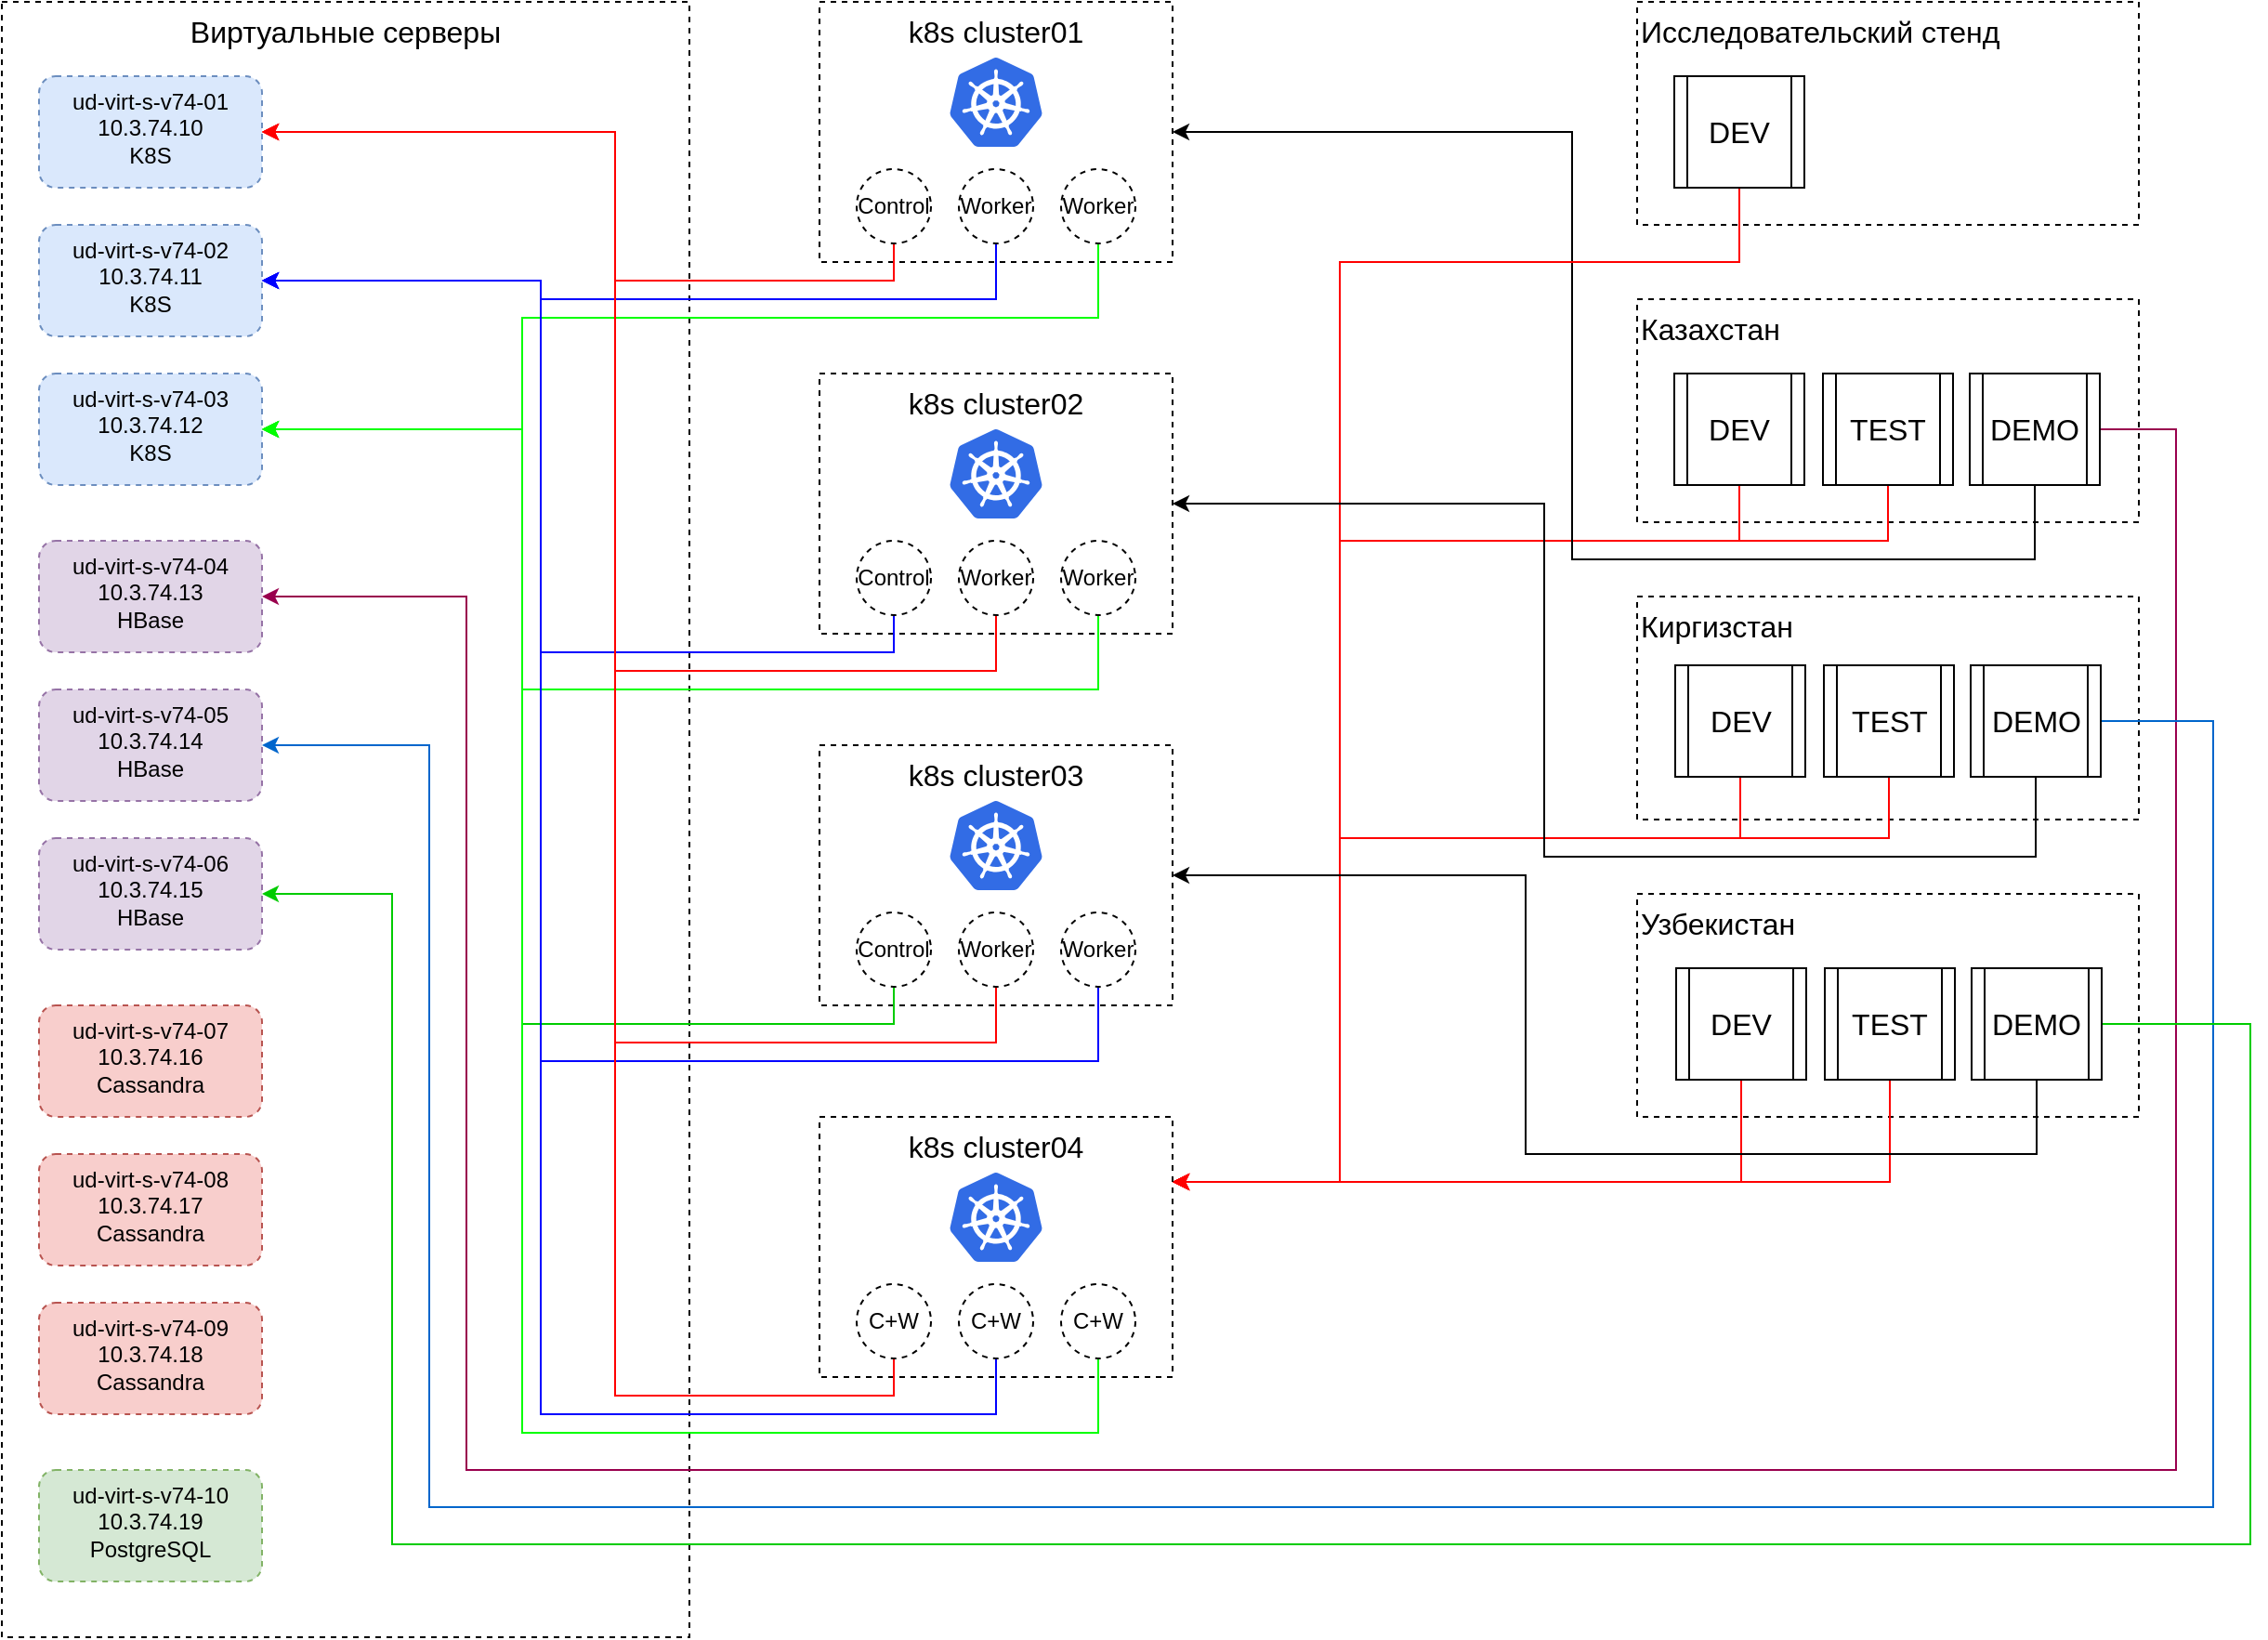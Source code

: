 <mxfile version="12.9.9" type="github">
  <diagram id="Ht1M8jgEwFfnCIfOTk4-" name="Page-1">
    <mxGraphModel dx="1568" dy="1790" grid="1" gridSize="10" guides="1" tooltips="1" connect="1" arrows="1" fold="1" page="1" pageScale="1" pageWidth="1169" pageHeight="827" math="0" shadow="0">
      <root>
        <mxCell id="0" />
        <mxCell id="1" parent="0" />
        <mxCell id="QKLWtCtMvJlHInnlzFwb-16" value="Виртуальные серверы" style="rounded=0;whiteSpace=wrap;html=1;dashed=1;align=center;verticalAlign=top;fontSize=16;" vertex="1" parent="1">
          <mxGeometry x="40" y="-800" width="370" height="880" as="geometry" />
        </mxCell>
        <mxCell id="QKLWtCtMvJlHInnlzFwb-18" value="ud-virt-s-v74-01&lt;br&gt;10.3.74.10&lt;br&gt;K8S" style="rounded=1;whiteSpace=wrap;html=1;dashed=1;align=center;verticalAlign=top;fillColor=#dae8fc;strokeColor=#6c8ebf;" vertex="1" parent="1">
          <mxGeometry x="60" y="-760" width="120" height="60" as="geometry" />
        </mxCell>
        <mxCell id="QKLWtCtMvJlHInnlzFwb-19" value="ud-virt-s-v74-02&lt;br&gt;10.3.74.11&lt;br&gt;K8S" style="rounded=1;whiteSpace=wrap;html=1;dashed=1;align=center;verticalAlign=top;fillColor=#dae8fc;strokeColor=#6c8ebf;" vertex="1" parent="1">
          <mxGeometry x="60" y="-680" width="120" height="60" as="geometry" />
        </mxCell>
        <mxCell id="QKLWtCtMvJlHInnlzFwb-20" value="ud-virt-s-v74-03&lt;br&gt;10.3.74.12&lt;br&gt;K8S" style="rounded=1;whiteSpace=wrap;html=1;dashed=1;align=center;verticalAlign=top;fillColor=#dae8fc;strokeColor=#6c8ebf;" vertex="1" parent="1">
          <mxGeometry x="60" y="-600" width="120" height="60" as="geometry" />
        </mxCell>
        <mxCell id="QKLWtCtMvJlHInnlzFwb-21" value="ud-virt-s-v74-07&lt;br&gt;10.3.74.16&lt;br&gt;Cassandra" style="rounded=1;whiteSpace=wrap;html=1;dashed=1;align=center;verticalAlign=top;fillColor=#f8cecc;strokeColor=#b85450;" vertex="1" parent="1">
          <mxGeometry x="60" y="-260" width="120" height="60" as="geometry" />
        </mxCell>
        <mxCell id="QKLWtCtMvJlHInnlzFwb-22" value="ud-virt-s-v74-08&lt;br&gt;10.3.74.17&lt;br&gt;Cassandra" style="rounded=1;whiteSpace=wrap;html=1;dashed=1;align=center;verticalAlign=top;fillColor=#f8cecc;strokeColor=#b85450;" vertex="1" parent="1">
          <mxGeometry x="60" y="-180" width="120" height="60" as="geometry" />
        </mxCell>
        <mxCell id="QKLWtCtMvJlHInnlzFwb-23" value="ud-virt-s-v74-09&lt;br&gt;10.3.74.18&lt;br&gt;Cassandra" style="rounded=1;whiteSpace=wrap;html=1;dashed=1;align=center;verticalAlign=top;fillColor=#f8cecc;strokeColor=#b85450;" vertex="1" parent="1">
          <mxGeometry x="60" y="-100" width="120" height="60" as="geometry" />
        </mxCell>
        <mxCell id="QKLWtCtMvJlHInnlzFwb-24" value="ud-virt-s-v74-04&lt;br&gt;10.3.74.13&lt;br&gt;HBase" style="rounded=1;whiteSpace=wrap;html=1;dashed=1;align=center;verticalAlign=top;fillColor=#e1d5e7;strokeColor=#9673a6;" vertex="1" parent="1">
          <mxGeometry x="60" y="-510" width="120" height="60" as="geometry" />
        </mxCell>
        <mxCell id="QKLWtCtMvJlHInnlzFwb-25" value="ud-virt-s-v74-05&lt;br&gt;10.3.74.14&lt;br&gt;HBase" style="rounded=1;whiteSpace=wrap;html=1;dashed=1;align=center;verticalAlign=top;fillColor=#e1d5e7;strokeColor=#9673a6;" vertex="1" parent="1">
          <mxGeometry x="60" y="-430" width="120" height="60" as="geometry" />
        </mxCell>
        <mxCell id="QKLWtCtMvJlHInnlzFwb-26" value="ud-virt-s-v74-06&lt;br&gt;10.3.74.15&lt;br&gt;HBase" style="rounded=1;whiteSpace=wrap;html=1;dashed=1;align=center;verticalAlign=top;fillColor=#e1d5e7;strokeColor=#9673a6;" vertex="1" parent="1">
          <mxGeometry x="60" y="-350" width="120" height="60" as="geometry" />
        </mxCell>
        <mxCell id="QKLWtCtMvJlHInnlzFwb-27" value="ud-virt-s-v74-10&lt;br&gt;10.3.74.19&lt;br&gt;PostgreSQL" style="rounded=1;whiteSpace=wrap;html=1;dashed=1;align=center;verticalAlign=top;fillColor=#d5e8d4;strokeColor=#82b366;" vertex="1" parent="1">
          <mxGeometry x="60" y="-10" width="120" height="60" as="geometry" />
        </mxCell>
        <mxCell id="QKLWtCtMvJlHInnlzFwb-28" value="Исследовательский стенд" style="rounded=0;whiteSpace=wrap;html=1;dashed=1;align=left;verticalAlign=top;fontSize=16;" vertex="1" parent="1">
          <mxGeometry x="920" y="-800" width="270" height="120" as="geometry" />
        </mxCell>
        <mxCell id="QKLWtCtMvJlHInnlzFwb-29" value="Казахстан" style="rounded=0;whiteSpace=wrap;html=1;dashed=1;align=left;verticalAlign=top;fontSize=16;" vertex="1" parent="1">
          <mxGeometry x="920" y="-640" width="270" height="120" as="geometry" />
        </mxCell>
        <mxCell id="QKLWtCtMvJlHInnlzFwb-30" value="Киргизстан" style="rounded=0;whiteSpace=wrap;html=1;dashed=1;align=left;verticalAlign=top;fontSize=16;" vertex="1" parent="1">
          <mxGeometry x="920" y="-480" width="270" height="120" as="geometry" />
        </mxCell>
        <mxCell id="QKLWtCtMvJlHInnlzFwb-31" value="Узбекистан" style="rounded=0;whiteSpace=wrap;html=1;dashed=1;align=left;verticalAlign=top;fontSize=16;" vertex="1" parent="1">
          <mxGeometry x="920" y="-320" width="270" height="120" as="geometry" />
        </mxCell>
        <mxCell id="QKLWtCtMvJlHInnlzFwb-97" style="edgeStyle=orthogonalEdgeStyle;rounded=0;orthogonalLoop=1;jettySize=auto;html=1;exitX=0.5;exitY=1;exitDx=0;exitDy=0;entryX=1;entryY=0.25;entryDx=0;entryDy=0;strokeColor=#FF0000;fontSize=12;fontColor=#000000;" edge="1" parent="1" source="QKLWtCtMvJlHInnlzFwb-35" target="QKLWtCtMvJlHInnlzFwb-90">
          <mxGeometry relative="1" as="geometry">
            <Array as="points">
              <mxPoint x="975" y="-510" />
              <mxPoint x="760" y="-510" />
              <mxPoint x="760" y="-165" />
            </Array>
          </mxGeometry>
        </mxCell>
        <mxCell id="QKLWtCtMvJlHInnlzFwb-35" value="DEV" style="shape=process;whiteSpace=wrap;html=1;backgroundOutline=1;fontSize=16;align=center;" vertex="1" parent="1">
          <mxGeometry x="940" y="-600" width="70" height="60" as="geometry" />
        </mxCell>
        <mxCell id="QKLWtCtMvJlHInnlzFwb-98" style="edgeStyle=orthogonalEdgeStyle;rounded=0;orthogonalLoop=1;jettySize=auto;html=1;exitX=0.5;exitY=1;exitDx=0;exitDy=0;entryX=1;entryY=0.25;entryDx=0;entryDy=0;strokeColor=#FF0000;fontSize=12;fontColor=#000000;" edge="1" parent="1" source="QKLWtCtMvJlHInnlzFwb-37" target="QKLWtCtMvJlHInnlzFwb-90">
          <mxGeometry relative="1" as="geometry">
            <Array as="points">
              <mxPoint x="1055" y="-510" />
              <mxPoint x="760" y="-510" />
              <mxPoint x="760" y="-165" />
            </Array>
          </mxGeometry>
        </mxCell>
        <mxCell id="QKLWtCtMvJlHInnlzFwb-37" value="TEST" style="shape=process;whiteSpace=wrap;html=1;backgroundOutline=1;fontSize=16;align=center;" vertex="1" parent="1">
          <mxGeometry x="1020" y="-600" width="70" height="60" as="geometry" />
        </mxCell>
        <mxCell id="QKLWtCtMvJlHInnlzFwb-78" style="edgeStyle=orthogonalEdgeStyle;rounded=0;orthogonalLoop=1;jettySize=auto;html=1;exitX=0.5;exitY=1;exitDx=0;exitDy=0;fontSize=12;entryX=1;entryY=0.5;entryDx=0;entryDy=0;" edge="1" parent="1" source="QKLWtCtMvJlHInnlzFwb-38" target="QKLWtCtMvJlHInnlzFwb-49">
          <mxGeometry relative="1" as="geometry">
            <mxPoint x="720" y="-730" as="targetPoint" />
            <Array as="points">
              <mxPoint x="1134" y="-500" />
              <mxPoint x="885" y="-500" />
              <mxPoint x="885" y="-730" />
            </Array>
          </mxGeometry>
        </mxCell>
        <mxCell id="QKLWtCtMvJlHInnlzFwb-118" style="edgeStyle=orthogonalEdgeStyle;rounded=0;orthogonalLoop=1;jettySize=auto;html=1;exitX=1;exitY=0.5;exitDx=0;exitDy=0;entryX=1;entryY=0.5;entryDx=0;entryDy=0;strokeColor=#99004D;fontSize=12;fontColor=#000000;" edge="1" parent="1" source="QKLWtCtMvJlHInnlzFwb-38" target="QKLWtCtMvJlHInnlzFwb-24">
          <mxGeometry relative="1" as="geometry">
            <Array as="points">
              <mxPoint x="1210" y="-570" />
              <mxPoint x="1210" y="-10" />
              <mxPoint x="290" y="-10" />
              <mxPoint x="290" y="-480" />
            </Array>
          </mxGeometry>
        </mxCell>
        <mxCell id="QKLWtCtMvJlHInnlzFwb-38" value="DEMO" style="shape=process;whiteSpace=wrap;html=1;backgroundOutline=1;fontSize=16;align=center;" vertex="1" parent="1">
          <mxGeometry x="1099" y="-600" width="70" height="60" as="geometry" />
        </mxCell>
        <mxCell id="QKLWtCtMvJlHInnlzFwb-95" style="edgeStyle=orthogonalEdgeStyle;rounded=0;orthogonalLoop=1;jettySize=auto;html=1;exitX=0.5;exitY=1;exitDx=0;exitDy=0;entryX=1;entryY=0.25;entryDx=0;entryDy=0;strokeColor=#FF0000;fontSize=12;fontColor=#000000;" edge="1" parent="1" source="QKLWtCtMvJlHInnlzFwb-39" target="QKLWtCtMvJlHInnlzFwb-90">
          <mxGeometry relative="1" as="geometry">
            <Array as="points">
              <mxPoint x="975" y="-660" />
              <mxPoint x="760" y="-660" />
              <mxPoint x="760" y="-165" />
            </Array>
          </mxGeometry>
        </mxCell>
        <mxCell id="QKLWtCtMvJlHInnlzFwb-39" value="DEV" style="shape=process;whiteSpace=wrap;html=1;backgroundOutline=1;fontSize=16;align=center;" vertex="1" parent="1">
          <mxGeometry x="940" y="-760" width="70" height="60" as="geometry" />
        </mxCell>
        <mxCell id="QKLWtCtMvJlHInnlzFwb-99" style="edgeStyle=orthogonalEdgeStyle;rounded=0;orthogonalLoop=1;jettySize=auto;html=1;exitX=0.5;exitY=1;exitDx=0;exitDy=0;entryX=1;entryY=0.25;entryDx=0;entryDy=0;strokeColor=#FF0000;fontSize=12;fontColor=#000000;" edge="1" parent="1" source="QKLWtCtMvJlHInnlzFwb-40" target="QKLWtCtMvJlHInnlzFwb-90">
          <mxGeometry relative="1" as="geometry">
            <Array as="points">
              <mxPoint x="976" y="-350" />
              <mxPoint x="760" y="-350" />
              <mxPoint x="760" y="-165" />
            </Array>
          </mxGeometry>
        </mxCell>
        <mxCell id="QKLWtCtMvJlHInnlzFwb-40" value="DEV" style="shape=process;whiteSpace=wrap;html=1;backgroundOutline=1;fontSize=16;align=center;" vertex="1" parent="1">
          <mxGeometry x="940.5" y="-443" width="70" height="60" as="geometry" />
        </mxCell>
        <mxCell id="QKLWtCtMvJlHInnlzFwb-101" style="edgeStyle=orthogonalEdgeStyle;rounded=0;orthogonalLoop=1;jettySize=auto;html=1;exitX=0.5;exitY=1;exitDx=0;exitDy=0;entryX=1;entryY=0.25;entryDx=0;entryDy=0;strokeColor=#FF0000;fontSize=12;fontColor=#000000;" edge="1" parent="1" source="QKLWtCtMvJlHInnlzFwb-41" target="QKLWtCtMvJlHInnlzFwb-90">
          <mxGeometry relative="1" as="geometry">
            <Array as="points">
              <mxPoint x="1056" y="-350" />
              <mxPoint x="760" y="-350" />
              <mxPoint x="760" y="-165" />
            </Array>
          </mxGeometry>
        </mxCell>
        <mxCell id="QKLWtCtMvJlHInnlzFwb-41" value="TEST" style="shape=process;whiteSpace=wrap;html=1;backgroundOutline=1;fontSize=16;align=center;" vertex="1" parent="1">
          <mxGeometry x="1020.5" y="-443" width="70" height="60" as="geometry" />
        </mxCell>
        <mxCell id="QKLWtCtMvJlHInnlzFwb-79" style="edgeStyle=orthogonalEdgeStyle;rounded=0;orthogonalLoop=1;jettySize=auto;html=1;exitX=0.5;exitY=1;exitDx=0;exitDy=0;entryX=1;entryY=0.5;entryDx=0;entryDy=0;fontSize=12;" edge="1" parent="1" source="QKLWtCtMvJlHInnlzFwb-42" target="QKLWtCtMvJlHInnlzFwb-61">
          <mxGeometry relative="1" as="geometry">
            <Array as="points">
              <mxPoint x="1135" y="-340" />
              <mxPoint x="870" y="-340" />
              <mxPoint x="870" y="-530" />
            </Array>
          </mxGeometry>
        </mxCell>
        <mxCell id="QKLWtCtMvJlHInnlzFwb-119" style="edgeStyle=orthogonalEdgeStyle;rounded=0;orthogonalLoop=1;jettySize=auto;html=1;exitX=1;exitY=0.5;exitDx=0;exitDy=0;entryX=1;entryY=0.5;entryDx=0;entryDy=0;strokeColor=#0066CC;fontSize=12;fontColor=#000000;" edge="1" parent="1" source="QKLWtCtMvJlHInnlzFwb-42" target="QKLWtCtMvJlHInnlzFwb-25">
          <mxGeometry relative="1" as="geometry">
            <Array as="points">
              <mxPoint x="1230" y="-413" />
              <mxPoint x="1230" y="10" />
              <mxPoint x="270" y="10" />
              <mxPoint x="270" y="-400" />
            </Array>
          </mxGeometry>
        </mxCell>
        <mxCell id="QKLWtCtMvJlHInnlzFwb-42" value="DEMO" style="shape=process;whiteSpace=wrap;html=1;backgroundOutline=1;fontSize=16;align=center;" vertex="1" parent="1">
          <mxGeometry x="1099.5" y="-443" width="70" height="60" as="geometry" />
        </mxCell>
        <mxCell id="QKLWtCtMvJlHInnlzFwb-102" style="edgeStyle=orthogonalEdgeStyle;rounded=0;orthogonalLoop=1;jettySize=auto;html=1;exitX=0.5;exitY=1;exitDx=0;exitDy=0;entryX=1;entryY=0.25;entryDx=0;entryDy=0;strokeColor=#FF0000;fontSize=12;fontColor=#000000;" edge="1" parent="1" source="QKLWtCtMvJlHInnlzFwb-43" target="QKLWtCtMvJlHInnlzFwb-90">
          <mxGeometry relative="1" as="geometry" />
        </mxCell>
        <mxCell id="QKLWtCtMvJlHInnlzFwb-43" value="DEV" style="shape=process;whiteSpace=wrap;html=1;backgroundOutline=1;fontSize=16;align=center;" vertex="1" parent="1">
          <mxGeometry x="941" y="-280" width="70" height="60" as="geometry" />
        </mxCell>
        <mxCell id="QKLWtCtMvJlHInnlzFwb-104" style="edgeStyle=orthogonalEdgeStyle;rounded=0;orthogonalLoop=1;jettySize=auto;html=1;exitX=0.5;exitY=1;exitDx=0;exitDy=0;entryX=1;entryY=0.25;entryDx=0;entryDy=0;strokeColor=#FF0000;fontSize=12;fontColor=#000000;" edge="1" parent="1" source="QKLWtCtMvJlHInnlzFwb-44" target="QKLWtCtMvJlHInnlzFwb-90">
          <mxGeometry relative="1" as="geometry" />
        </mxCell>
        <mxCell id="QKLWtCtMvJlHInnlzFwb-44" value="TEST" style="shape=process;whiteSpace=wrap;html=1;backgroundOutline=1;fontSize=16;align=center;" vertex="1" parent="1">
          <mxGeometry x="1021" y="-280" width="70" height="60" as="geometry" />
        </mxCell>
        <mxCell id="QKLWtCtMvJlHInnlzFwb-80" style="edgeStyle=orthogonalEdgeStyle;rounded=0;orthogonalLoop=1;jettySize=auto;html=1;exitX=0.5;exitY=1;exitDx=0;exitDy=0;entryX=1;entryY=0.5;entryDx=0;entryDy=0;fontSize=12;" edge="1" parent="1" source="QKLWtCtMvJlHInnlzFwb-45" target="QKLWtCtMvJlHInnlzFwb-69">
          <mxGeometry relative="1" as="geometry">
            <Array as="points">
              <mxPoint x="1135" y="-180" />
              <mxPoint x="860" y="-180" />
              <mxPoint x="860" y="-330" />
            </Array>
          </mxGeometry>
        </mxCell>
        <mxCell id="QKLWtCtMvJlHInnlzFwb-120" style="edgeStyle=orthogonalEdgeStyle;rounded=0;orthogonalLoop=1;jettySize=auto;html=1;exitX=1;exitY=0.5;exitDx=0;exitDy=0;entryX=1;entryY=0.5;entryDx=0;entryDy=0;strokeColor=#00CC00;fontSize=12;fontColor=#000000;" edge="1" parent="1" source="QKLWtCtMvJlHInnlzFwb-45" target="QKLWtCtMvJlHInnlzFwb-26">
          <mxGeometry relative="1" as="geometry">
            <Array as="points">
              <mxPoint x="1250" y="-250" />
              <mxPoint x="1250" y="30" />
              <mxPoint x="250" y="30" />
              <mxPoint x="250" y="-320" />
            </Array>
          </mxGeometry>
        </mxCell>
        <mxCell id="QKLWtCtMvJlHInnlzFwb-45" value="DEMO" style="shape=process;whiteSpace=wrap;html=1;backgroundOutline=1;fontSize=16;align=center;" vertex="1" parent="1">
          <mxGeometry x="1100" y="-280" width="70" height="60" as="geometry" />
        </mxCell>
        <mxCell id="QKLWtCtMvJlHInnlzFwb-49" value="k8s cluster01" style="rounded=0;whiteSpace=wrap;html=1;fontSize=16;align=center;dashed=1;verticalAlign=top;" vertex="1" parent="1">
          <mxGeometry x="480" y="-800" width="190" height="140" as="geometry" />
        </mxCell>
        <mxCell id="QKLWtCtMvJlHInnlzFwb-50" value="" style="aspect=fixed;html=1;points=[];align=center;image;fontSize=12;image=img/lib/mscae/Kubernetes.svg;dashed=1;" vertex="1" parent="1">
          <mxGeometry x="550" y="-770" width="50" height="48" as="geometry" />
        </mxCell>
        <mxCell id="QKLWtCtMvJlHInnlzFwb-106" style="edgeStyle=orthogonalEdgeStyle;rounded=0;orthogonalLoop=1;jettySize=auto;html=1;exitX=0.5;exitY=1;exitDx=0;exitDy=0;entryX=1;entryY=0.5;entryDx=0;entryDy=0;strokeColor=#FF0000;fontSize=12;fontColor=#000000;" edge="1" parent="1" source="QKLWtCtMvJlHInnlzFwb-54" target="QKLWtCtMvJlHInnlzFwb-18">
          <mxGeometry relative="1" as="geometry">
            <Array as="points">
              <mxPoint x="520" y="-650" />
              <mxPoint x="370" y="-650" />
              <mxPoint x="370" y="-730" />
            </Array>
          </mxGeometry>
        </mxCell>
        <mxCell id="QKLWtCtMvJlHInnlzFwb-54" value="Control" style="ellipse;whiteSpace=wrap;html=1;aspect=fixed;dashed=1;fontSize=12;align=center;fontColor=#000000;strokeColor=#000000;" vertex="1" parent="1">
          <mxGeometry x="500" y="-710" width="40" height="40" as="geometry" />
        </mxCell>
        <mxCell id="QKLWtCtMvJlHInnlzFwb-109" style="edgeStyle=orthogonalEdgeStyle;rounded=0;orthogonalLoop=1;jettySize=auto;html=1;exitX=0.5;exitY=1;exitDx=0;exitDy=0;entryX=1;entryY=0.5;entryDx=0;entryDy=0;strokeColor=#0000FF;fontSize=12;fontColor=#000000;" edge="1" parent="1" source="QKLWtCtMvJlHInnlzFwb-56" target="QKLWtCtMvJlHInnlzFwb-19">
          <mxGeometry relative="1" as="geometry">
            <Array as="points">
              <mxPoint x="575" y="-640" />
              <mxPoint x="330" y="-640" />
              <mxPoint x="330" y="-650" />
            </Array>
          </mxGeometry>
        </mxCell>
        <mxCell id="QKLWtCtMvJlHInnlzFwb-56" value="Worker" style="ellipse;whiteSpace=wrap;html=1;aspect=fixed;dashed=1;fontSize=12;align=center;fontColor=#000000;strokeColor=#000000;" vertex="1" parent="1">
          <mxGeometry x="555" y="-710" width="40" height="40" as="geometry" />
        </mxCell>
        <mxCell id="QKLWtCtMvJlHInnlzFwb-110" style="edgeStyle=orthogonalEdgeStyle;rounded=0;orthogonalLoop=1;jettySize=auto;html=1;exitX=0.5;exitY=1;exitDx=0;exitDy=0;entryX=1;entryY=0.5;entryDx=0;entryDy=0;strokeColor=#00FF00;fontSize=12;fontColor=#000000;" edge="1" parent="1" source="QKLWtCtMvJlHInnlzFwb-57" target="QKLWtCtMvJlHInnlzFwb-20">
          <mxGeometry relative="1" as="geometry">
            <Array as="points">
              <mxPoint x="630" y="-630" />
              <mxPoint x="320" y="-630" />
              <mxPoint x="320" y="-570" />
            </Array>
          </mxGeometry>
        </mxCell>
        <mxCell id="QKLWtCtMvJlHInnlzFwb-57" value="Worker" style="ellipse;whiteSpace=wrap;html=1;aspect=fixed;dashed=1;fontSize=12;align=center;fontColor=#000000;strokeColor=#000000;" vertex="1" parent="1">
          <mxGeometry x="610" y="-710" width="40" height="40" as="geometry" />
        </mxCell>
        <mxCell id="QKLWtCtMvJlHInnlzFwb-61" value="k8s cluster02" style="rounded=0;whiteSpace=wrap;html=1;fontSize=16;align=center;dashed=1;verticalAlign=top;" vertex="1" parent="1">
          <mxGeometry x="480" y="-600" width="190" height="140" as="geometry" />
        </mxCell>
        <mxCell id="QKLWtCtMvJlHInnlzFwb-62" value="" style="aspect=fixed;html=1;points=[];align=center;image;fontSize=12;image=img/lib/mscae/Kubernetes.svg;dashed=1;" vertex="1" parent="1">
          <mxGeometry x="550" y="-570" width="50" height="48" as="geometry" />
        </mxCell>
        <mxCell id="QKLWtCtMvJlHInnlzFwb-107" style="edgeStyle=orthogonalEdgeStyle;rounded=0;orthogonalLoop=1;jettySize=auto;html=1;exitX=0.5;exitY=1;exitDx=0;exitDy=0;entryX=1;entryY=0.5;entryDx=0;entryDy=0;strokeColor=#0000FF;fontSize=12;fontColor=#000000;" edge="1" parent="1" source="QKLWtCtMvJlHInnlzFwb-63" target="QKLWtCtMvJlHInnlzFwb-19">
          <mxGeometry relative="1" as="geometry">
            <Array as="points">
              <mxPoint x="520" y="-450" />
              <mxPoint x="330" y="-450" />
              <mxPoint x="330" y="-650" />
            </Array>
          </mxGeometry>
        </mxCell>
        <mxCell id="QKLWtCtMvJlHInnlzFwb-63" value="Control" style="ellipse;whiteSpace=wrap;html=1;aspect=fixed;dashed=1;fontSize=12;align=center;strokeColor=#000000;fontColor=#000000;" vertex="1" parent="1">
          <mxGeometry x="500" y="-510" width="40" height="40" as="geometry" />
        </mxCell>
        <mxCell id="QKLWtCtMvJlHInnlzFwb-111" style="edgeStyle=orthogonalEdgeStyle;rounded=0;orthogonalLoop=1;jettySize=auto;html=1;exitX=0.5;exitY=1;exitDx=0;exitDy=0;entryX=1;entryY=0.5;entryDx=0;entryDy=0;strokeColor=#FF0000;fontSize=12;fontColor=#000000;" edge="1" parent="1" source="QKLWtCtMvJlHInnlzFwb-64" target="QKLWtCtMvJlHInnlzFwb-18">
          <mxGeometry relative="1" as="geometry">
            <Array as="points">
              <mxPoint x="575" y="-440" />
              <mxPoint x="370" y="-440" />
              <mxPoint x="370" y="-730" />
            </Array>
          </mxGeometry>
        </mxCell>
        <mxCell id="QKLWtCtMvJlHInnlzFwb-64" value="Worker" style="ellipse;whiteSpace=wrap;html=1;aspect=fixed;dashed=1;fontSize=12;align=center;strokeColor=#000000;fontColor=#000000;" vertex="1" parent="1">
          <mxGeometry x="555" y="-510" width="40" height="40" as="geometry" />
        </mxCell>
        <mxCell id="QKLWtCtMvJlHInnlzFwb-112" style="edgeStyle=orthogonalEdgeStyle;rounded=0;orthogonalLoop=1;jettySize=auto;html=1;exitX=0.5;exitY=1;exitDx=0;exitDy=0;entryX=1;entryY=0.5;entryDx=0;entryDy=0;strokeColor=#00FF00;fontSize=12;fontColor=#000000;" edge="1" parent="1" source="QKLWtCtMvJlHInnlzFwb-65" target="QKLWtCtMvJlHInnlzFwb-20">
          <mxGeometry relative="1" as="geometry">
            <Array as="points">
              <mxPoint x="630" y="-430" />
              <mxPoint x="320" y="-430" />
              <mxPoint x="320" y="-570" />
            </Array>
          </mxGeometry>
        </mxCell>
        <mxCell id="QKLWtCtMvJlHInnlzFwb-65" value="Worker" style="ellipse;whiteSpace=wrap;html=1;aspect=fixed;dashed=1;fontSize=12;align=center;strokeColor=#000000;fontColor=#000000;" vertex="1" parent="1">
          <mxGeometry x="610" y="-510" width="40" height="40" as="geometry" />
        </mxCell>
        <mxCell id="QKLWtCtMvJlHInnlzFwb-69" value="k8s cluster03" style="rounded=0;whiteSpace=wrap;html=1;fontSize=16;align=center;dashed=1;verticalAlign=top;" vertex="1" parent="1">
          <mxGeometry x="480" y="-400" width="190" height="140" as="geometry" />
        </mxCell>
        <mxCell id="QKLWtCtMvJlHInnlzFwb-70" value="" style="aspect=fixed;html=1;points=[];align=center;image;fontSize=12;image=img/lib/mscae/Kubernetes.svg;dashed=1;" vertex="1" parent="1">
          <mxGeometry x="550" y="-370" width="50" height="48" as="geometry" />
        </mxCell>
        <mxCell id="QKLWtCtMvJlHInnlzFwb-108" style="edgeStyle=orthogonalEdgeStyle;rounded=0;orthogonalLoop=1;jettySize=auto;html=1;exitX=0.5;exitY=1;exitDx=0;exitDy=0;entryX=1;entryY=0.5;entryDx=0;entryDy=0;strokeColor=#00CC00;fontSize=12;fontColor=#000000;" edge="1" parent="1" source="QKLWtCtMvJlHInnlzFwb-71" target="QKLWtCtMvJlHInnlzFwb-20">
          <mxGeometry relative="1" as="geometry">
            <Array as="points">
              <mxPoint x="520" y="-250" />
              <mxPoint x="320" y="-250" />
              <mxPoint x="320" y="-570" />
            </Array>
          </mxGeometry>
        </mxCell>
        <mxCell id="QKLWtCtMvJlHInnlzFwb-71" value="Control" style="ellipse;whiteSpace=wrap;html=1;aspect=fixed;dashed=1;fontSize=12;align=center;fontColor=#000000;strokeColor=#000000;" vertex="1" parent="1">
          <mxGeometry x="500" y="-310" width="40" height="40" as="geometry" />
        </mxCell>
        <mxCell id="QKLWtCtMvJlHInnlzFwb-113" style="edgeStyle=orthogonalEdgeStyle;rounded=0;orthogonalLoop=1;jettySize=auto;html=1;exitX=0.5;exitY=1;exitDx=0;exitDy=0;strokeColor=#FF0000;fontSize=12;fontColor=#000000;entryX=1;entryY=0.5;entryDx=0;entryDy=0;" edge="1" parent="1" source="QKLWtCtMvJlHInnlzFwb-72" target="QKLWtCtMvJlHInnlzFwb-18">
          <mxGeometry relative="1" as="geometry">
            <Array as="points">
              <mxPoint x="575" y="-240" />
              <mxPoint x="370" y="-240" />
              <mxPoint x="370" y="-730" />
            </Array>
          </mxGeometry>
        </mxCell>
        <mxCell id="QKLWtCtMvJlHInnlzFwb-72" value="Worker" style="ellipse;whiteSpace=wrap;html=1;aspect=fixed;dashed=1;fontSize=12;align=center;fontColor=#000000;strokeColor=#000000;" vertex="1" parent="1">
          <mxGeometry x="555" y="-310" width="40" height="40" as="geometry" />
        </mxCell>
        <mxCell id="QKLWtCtMvJlHInnlzFwb-114" style="edgeStyle=orthogonalEdgeStyle;rounded=0;orthogonalLoop=1;jettySize=auto;html=1;exitX=0.5;exitY=1;exitDx=0;exitDy=0;entryX=1;entryY=0.5;entryDx=0;entryDy=0;strokeColor=#0000FF;fontSize=12;fontColor=#000000;" edge="1" parent="1" source="QKLWtCtMvJlHInnlzFwb-73" target="QKLWtCtMvJlHInnlzFwb-19">
          <mxGeometry relative="1" as="geometry">
            <Array as="points">
              <mxPoint x="630" y="-230" />
              <mxPoint x="330" y="-230" />
              <mxPoint x="330" y="-650" />
            </Array>
          </mxGeometry>
        </mxCell>
        <mxCell id="QKLWtCtMvJlHInnlzFwb-73" value="Worker" style="ellipse;whiteSpace=wrap;html=1;aspect=fixed;dashed=1;fontSize=12;align=center;fontColor=#000000;strokeColor=#000000;" vertex="1" parent="1">
          <mxGeometry x="610" y="-310" width="40" height="40" as="geometry" />
        </mxCell>
        <mxCell id="QKLWtCtMvJlHInnlzFwb-90" value="k8s cluster04" style="rounded=0;whiteSpace=wrap;html=1;fontSize=16;align=center;dashed=1;verticalAlign=top;" vertex="1" parent="1">
          <mxGeometry x="480" y="-200" width="190" height="140" as="geometry" />
        </mxCell>
        <mxCell id="QKLWtCtMvJlHInnlzFwb-91" value="" style="aspect=fixed;html=1;points=[];align=center;image;fontSize=12;image=img/lib/mscae/Kubernetes.svg;dashed=1;" vertex="1" parent="1">
          <mxGeometry x="550" y="-170" width="50" height="48" as="geometry" />
        </mxCell>
        <mxCell id="QKLWtCtMvJlHInnlzFwb-115" style="edgeStyle=orthogonalEdgeStyle;rounded=0;orthogonalLoop=1;jettySize=auto;html=1;exitX=0.5;exitY=1;exitDx=0;exitDy=0;entryX=1;entryY=0.5;entryDx=0;entryDy=0;strokeColor=#FF0000;fontSize=12;fontColor=#000000;" edge="1" parent="1" source="QKLWtCtMvJlHInnlzFwb-92" target="QKLWtCtMvJlHInnlzFwb-18">
          <mxGeometry relative="1" as="geometry">
            <Array as="points">
              <mxPoint x="520" y="-50" />
              <mxPoint x="370" y="-50" />
              <mxPoint x="370" y="-730" />
            </Array>
          </mxGeometry>
        </mxCell>
        <mxCell id="QKLWtCtMvJlHInnlzFwb-92" value="C+W" style="ellipse;whiteSpace=wrap;html=1;aspect=fixed;dashed=1;fontSize=12;align=center;fontColor=#000000;strokeColor=#000000;" vertex="1" parent="1">
          <mxGeometry x="500" y="-110" width="40" height="40" as="geometry" />
        </mxCell>
        <mxCell id="QKLWtCtMvJlHInnlzFwb-116" style="edgeStyle=orthogonalEdgeStyle;rounded=0;orthogonalLoop=1;jettySize=auto;html=1;exitX=0.5;exitY=1;exitDx=0;exitDy=0;entryX=1;entryY=0.5;entryDx=0;entryDy=0;strokeColor=#0000FF;fontSize=12;fontColor=#000000;" edge="1" parent="1" source="QKLWtCtMvJlHInnlzFwb-93" target="QKLWtCtMvJlHInnlzFwb-19">
          <mxGeometry relative="1" as="geometry">
            <Array as="points">
              <mxPoint x="575" y="-40" />
              <mxPoint x="330" y="-40" />
              <mxPoint x="330" y="-650" />
            </Array>
          </mxGeometry>
        </mxCell>
        <mxCell id="QKLWtCtMvJlHInnlzFwb-93" value="C+W" style="ellipse;whiteSpace=wrap;html=1;aspect=fixed;dashed=1;fontSize=12;align=center;fontColor=#000000;strokeColor=#000000;" vertex="1" parent="1">
          <mxGeometry x="555" y="-110" width="40" height="40" as="geometry" />
        </mxCell>
        <mxCell id="QKLWtCtMvJlHInnlzFwb-117" style="edgeStyle=orthogonalEdgeStyle;rounded=0;orthogonalLoop=1;jettySize=auto;html=1;exitX=0.5;exitY=1;exitDx=0;exitDy=0;entryX=1;entryY=0.5;entryDx=0;entryDy=0;strokeColor=#00FF00;fontSize=12;fontColor=#000000;" edge="1" parent="1" source="QKLWtCtMvJlHInnlzFwb-94" target="QKLWtCtMvJlHInnlzFwb-20">
          <mxGeometry relative="1" as="geometry">
            <Array as="points">
              <mxPoint x="630" y="-30" />
              <mxPoint x="320" y="-30" />
              <mxPoint x="320" y="-570" />
            </Array>
          </mxGeometry>
        </mxCell>
        <mxCell id="QKLWtCtMvJlHInnlzFwb-94" value="C+W" style="ellipse;whiteSpace=wrap;html=1;aspect=fixed;dashed=1;fontSize=12;align=center;fontColor=#000000;strokeColor=#000000;" vertex="1" parent="1">
          <mxGeometry x="610" y="-110" width="40" height="40" as="geometry" />
        </mxCell>
      </root>
    </mxGraphModel>
  </diagram>
</mxfile>
